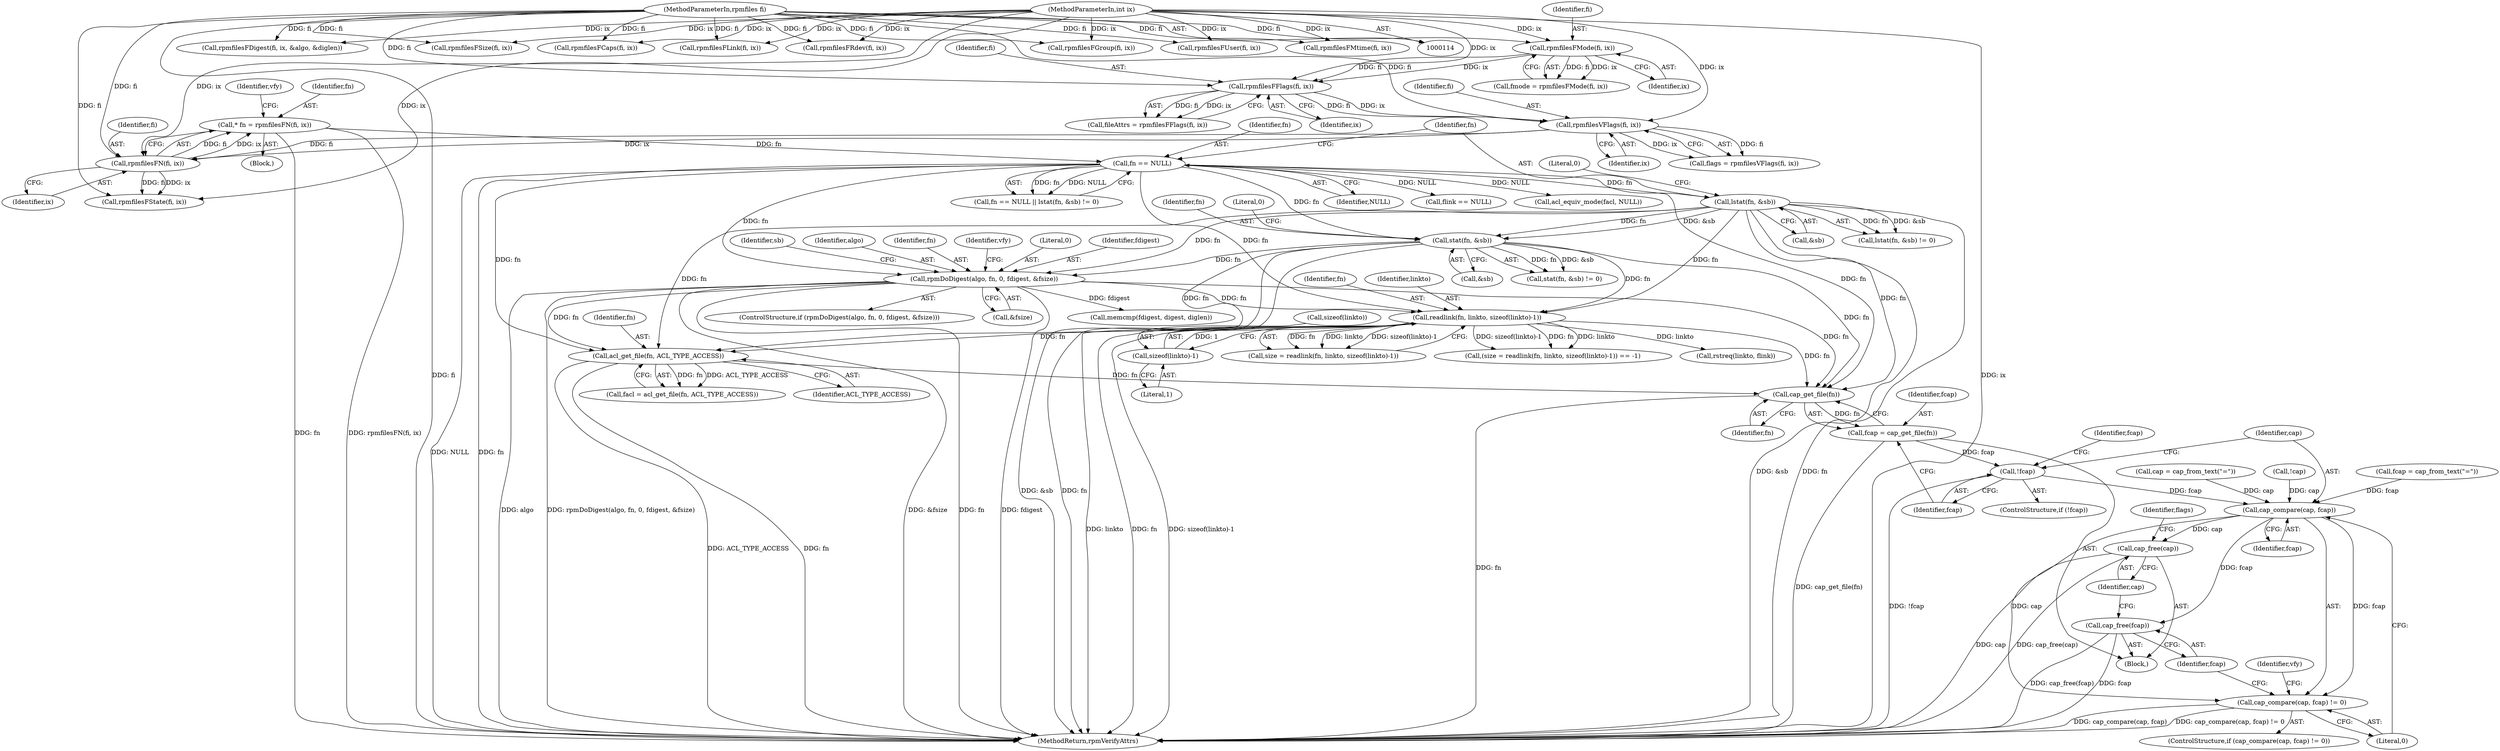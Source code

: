 digraph "0_rpm_c815822c8bdb138066ff58c624ae83e3a12ebfa9@pointer" {
"1000524" [label="(Call,cap_get_file(fn))"];
"1000332" [label="(Call,readlink(fn, linkto, sizeof(linkto)-1))"];
"1000285" [label="(Call,rpmDoDigest(algo, fn, 0, fdigest, &fsize))"];
"1000183" [label="(Call,lstat(fn, &sb))"];
"1000179" [label="(Call,fn == NULL)"];
"1000138" [label="(Call,* fn = rpmfilesFN(fi, ix))"];
"1000140" [label="(Call,rpmfilesFN(fi, ix))"];
"1000134" [label="(Call,rpmfilesVFlags(fi, ix))"];
"1000128" [label="(Call,rpmfilesFFlags(fi, ix))"];
"1000122" [label="(Call,rpmfilesFMode(fi, ix))"];
"1000115" [label="(MethodParameterIn,rpmfiles fi)"];
"1000116" [label="(MethodParameterIn,int ix)"];
"1000203" [label="(Call,stat(fn, &sb))"];
"1000335" [label="(Call,sizeof(linkto)-1)"];
"1000425" [label="(Call,acl_get_file(fn, ACL_TYPE_ACCESS))"];
"1000522" [label="(Call,fcap = cap_get_file(fn))"];
"1000527" [label="(Call,!fcap)"];
"1000536" [label="(Call,cap_compare(cap, fcap))"];
"1000535" [label="(Call,cap_compare(cap, fcap) != 0)"];
"1000543" [label="(Call,cap_free(fcap))"];
"1000545" [label="(Call,cap_free(cap))"];
"1000204" [label="(Identifier,fn)"];
"1000124" [label="(Identifier,ix)"];
"1000274" [label="(Call,rpmfilesFDigest(fi, ix, &algo, &diglen))"];
"1000523" [label="(Identifier,fcap)"];
"1000544" [label="(Identifier,fcap)"];
"1000134" [label="(Call,rpmfilesVFlags(fi, ix))"];
"1000118" [label="(Block,)"];
"1000706" [label="(MethodReturn,rpmVerifyAttrs)"];
"1000536" [label="(Call,cap_compare(cap, fcap))"];
"1000203" [label="(Call,stat(fn, &sb))"];
"1000335" [label="(Call,sizeof(linkto)-1)"];
"1000187" [label="(Literal,0)"];
"1000129" [label="(Identifier,fi)"];
"1000183" [label="(Call,lstat(fn, &sb))"];
"1000302" [label="(Identifier,sb)"];
"1000135" [label="(Identifier,fi)"];
"1000332" [label="(Call,readlink(fn, linkto, sizeof(linkto)-1))"];
"1000139" [label="(Identifier,fn)"];
"1000180" [label="(Identifier,fn)"];
"1000132" [label="(Call,flags = rpmfilesVFlags(fi, ix))"];
"1000426" [label="(Identifier,fn)"];
"1000179" [label="(Call,fn == NULL)"];
"1000181" [label="(Identifier,NULL)"];
"1000185" [label="(Call,&sb)"];
"1000423" [label="(Call,facl = acl_get_file(fn, ACL_TYPE_ACCESS))"];
"1000361" [label="(Call,flink == NULL)"];
"1000116" [label="(MethodParameterIn,int ix)"];
"1000330" [label="(Call,size = readlink(fn, linkto, sizeof(linkto)-1))"];
"1000526" [label="(ControlStructure,if (!fcap))"];
"1000336" [label="(Call,sizeof(linkto))"];
"1000541" [label="(Identifier,vfy)"];
"1000524" [label="(Call,cap_get_file(fn))"];
"1000329" [label="(Call,(size = readlink(fn, linkto, sizeof(linkto)-1)) == -1)"];
"1000123" [label="(Identifier,fi)"];
"1000286" [label="(Identifier,algo)"];
"1000115" [label="(MethodParameterIn,rpmfiles fi)"];
"1000381" [label="(Call,rpmfilesFSize(fi, ix))"];
"1000333" [label="(Identifier,fn)"];
"1000433" [label="(Call,acl_equiv_mode(facl, NULL))"];
"1000140" [label="(Call,rpmfilesFN(fi, ix))"];
"1000120" [label="(Call,fmode = rpmfilesFMode(fi, ix))"];
"1000537" [label="(Identifier,cap)"];
"1000505" [label="(Block,)"];
"1000138" [label="(Call,* fn = rpmfilesFN(fi, ix))"];
"1000550" [label="(Identifier,flags)"];
"1000306" [label="(Call,memcmp(fdigest, digest, diglen))"];
"1000284" [label="(ControlStructure,if (rpmDoDigest(algo, fn, 0, fdigest, &fsize)))"];
"1000530" [label="(Call,fcap = cap_from_text(\"=\"))"];
"1000287" [label="(Identifier,fn)"];
"1000511" [label="(Call,rpmfilesFCaps(fi, ix))"];
"1000543" [label="(Call,cap_free(fcap))"];
"1000334" [label="(Identifier,linkto)"];
"1000427" [label="(Identifier,ACL_TYPE_ACCESS)"];
"1000535" [label="(Call,cap_compare(cap, fcap) != 0)"];
"1000285" [label="(Call,rpmDoDigest(algo, fn, 0, fdigest, &fsize))"];
"1000141" [label="(Identifier,fi)"];
"1000184" [label="(Identifier,fn)"];
"1000525" [label="(Identifier,fn)"];
"1000534" [label="(ControlStructure,if (cap_compare(cap, fcap) != 0))"];
"1000142" [label="(Identifier,ix)"];
"1000531" [label="(Identifier,fcap)"];
"1000126" [label="(Call,fileAttrs = rpmfilesFFlags(fi, ix))"];
"1000146" [label="(Identifier,vfy)"];
"1000290" [label="(Call,&fsize)"];
"1000351" [label="(Call,rpmfilesFLink(fi, ix))"];
"1000546" [label="(Identifier,cap)"];
"1000490" [label="(Call,rpmfilesFRdev(fi, ix))"];
"1000522" [label="(Call,fcap = cap_get_file(fn))"];
"1000518" [label="(Call,cap = cap_from_text(\"=\"))"];
"1000149" [label="(Call,rpmfilesFState(fi, ix))"];
"1000538" [label="(Identifier,fcap)"];
"1000539" [label="(Literal,0)"];
"1000545" [label="(Call,cap_free(cap))"];
"1000365" [label="(Call,rstreq(linkto, flink))"];
"1000122" [label="(Call,rpmfilesFMode(fi, ix))"];
"1000207" [label="(Literal,0)"];
"1000294" [label="(Identifier,vfy)"];
"1000288" [label="(Literal,0)"];
"1000338" [label="(Literal,1)"];
"1000289" [label="(Identifier,fdigest)"];
"1000128" [label="(Call,rpmfilesFFlags(fi, ix))"];
"1000648" [label="(Call,rpmfilesFGroup(fi, ix))"];
"1000182" [label="(Call,lstat(fn, &sb) != 0)"];
"1000578" [label="(Call,rpmfilesFUser(fi, ix))"];
"1000178" [label="(Call,fn == NULL || lstat(fn, &sb) != 0)"];
"1000130" [label="(Identifier,ix)"];
"1000205" [label="(Call,&sb)"];
"1000515" [label="(Call,!cap)"];
"1000528" [label="(Identifier,fcap)"];
"1000425" [label="(Call,acl_get_file(fn, ACL_TYPE_ACCESS))"];
"1000556" [label="(Call,rpmfilesFMtime(fi, ix))"];
"1000202" [label="(Call,stat(fn, &sb) != 0)"];
"1000527" [label="(Call,!fcap)"];
"1000136" [label="(Identifier,ix)"];
"1000524" -> "1000522"  [label="AST: "];
"1000524" -> "1000525"  [label="CFG: "];
"1000525" -> "1000524"  [label="AST: "];
"1000522" -> "1000524"  [label="CFG: "];
"1000524" -> "1000706"  [label="DDG: fn"];
"1000524" -> "1000522"  [label="DDG: fn"];
"1000332" -> "1000524"  [label="DDG: fn"];
"1000285" -> "1000524"  [label="DDG: fn"];
"1000183" -> "1000524"  [label="DDG: fn"];
"1000425" -> "1000524"  [label="DDG: fn"];
"1000179" -> "1000524"  [label="DDG: fn"];
"1000203" -> "1000524"  [label="DDG: fn"];
"1000332" -> "1000330"  [label="AST: "];
"1000332" -> "1000335"  [label="CFG: "];
"1000333" -> "1000332"  [label="AST: "];
"1000334" -> "1000332"  [label="AST: "];
"1000335" -> "1000332"  [label="AST: "];
"1000330" -> "1000332"  [label="CFG: "];
"1000332" -> "1000706"  [label="DDG: linkto"];
"1000332" -> "1000706"  [label="DDG: fn"];
"1000332" -> "1000706"  [label="DDG: sizeof(linkto)-1"];
"1000332" -> "1000329"  [label="DDG: fn"];
"1000332" -> "1000329"  [label="DDG: linkto"];
"1000332" -> "1000329"  [label="DDG: sizeof(linkto)-1"];
"1000332" -> "1000330"  [label="DDG: fn"];
"1000332" -> "1000330"  [label="DDG: linkto"];
"1000332" -> "1000330"  [label="DDG: sizeof(linkto)-1"];
"1000285" -> "1000332"  [label="DDG: fn"];
"1000183" -> "1000332"  [label="DDG: fn"];
"1000179" -> "1000332"  [label="DDG: fn"];
"1000203" -> "1000332"  [label="DDG: fn"];
"1000335" -> "1000332"  [label="DDG: 1"];
"1000332" -> "1000365"  [label="DDG: linkto"];
"1000332" -> "1000425"  [label="DDG: fn"];
"1000285" -> "1000284"  [label="AST: "];
"1000285" -> "1000290"  [label="CFG: "];
"1000286" -> "1000285"  [label="AST: "];
"1000287" -> "1000285"  [label="AST: "];
"1000288" -> "1000285"  [label="AST: "];
"1000289" -> "1000285"  [label="AST: "];
"1000290" -> "1000285"  [label="AST: "];
"1000294" -> "1000285"  [label="CFG: "];
"1000302" -> "1000285"  [label="CFG: "];
"1000285" -> "1000706"  [label="DDG: algo"];
"1000285" -> "1000706"  [label="DDG: rpmDoDigest(algo, fn, 0, fdigest, &fsize)"];
"1000285" -> "1000706"  [label="DDG: &fsize"];
"1000285" -> "1000706"  [label="DDG: fn"];
"1000285" -> "1000706"  [label="DDG: fdigest"];
"1000183" -> "1000285"  [label="DDG: fn"];
"1000179" -> "1000285"  [label="DDG: fn"];
"1000203" -> "1000285"  [label="DDG: fn"];
"1000285" -> "1000306"  [label="DDG: fdigest"];
"1000285" -> "1000425"  [label="DDG: fn"];
"1000183" -> "1000182"  [label="AST: "];
"1000183" -> "1000185"  [label="CFG: "];
"1000184" -> "1000183"  [label="AST: "];
"1000185" -> "1000183"  [label="AST: "];
"1000187" -> "1000183"  [label="CFG: "];
"1000183" -> "1000706"  [label="DDG: &sb"];
"1000183" -> "1000706"  [label="DDG: fn"];
"1000183" -> "1000182"  [label="DDG: fn"];
"1000183" -> "1000182"  [label="DDG: &sb"];
"1000179" -> "1000183"  [label="DDG: fn"];
"1000183" -> "1000203"  [label="DDG: fn"];
"1000183" -> "1000203"  [label="DDG: &sb"];
"1000183" -> "1000425"  [label="DDG: fn"];
"1000179" -> "1000178"  [label="AST: "];
"1000179" -> "1000181"  [label="CFG: "];
"1000180" -> "1000179"  [label="AST: "];
"1000181" -> "1000179"  [label="AST: "];
"1000184" -> "1000179"  [label="CFG: "];
"1000178" -> "1000179"  [label="CFG: "];
"1000179" -> "1000706"  [label="DDG: NULL"];
"1000179" -> "1000706"  [label="DDG: fn"];
"1000179" -> "1000178"  [label="DDG: fn"];
"1000179" -> "1000178"  [label="DDG: NULL"];
"1000138" -> "1000179"  [label="DDG: fn"];
"1000179" -> "1000203"  [label="DDG: fn"];
"1000179" -> "1000361"  [label="DDG: NULL"];
"1000179" -> "1000425"  [label="DDG: fn"];
"1000179" -> "1000433"  [label="DDG: NULL"];
"1000138" -> "1000118"  [label="AST: "];
"1000138" -> "1000140"  [label="CFG: "];
"1000139" -> "1000138"  [label="AST: "];
"1000140" -> "1000138"  [label="AST: "];
"1000146" -> "1000138"  [label="CFG: "];
"1000138" -> "1000706"  [label="DDG: fn"];
"1000138" -> "1000706"  [label="DDG: rpmfilesFN(fi, ix)"];
"1000140" -> "1000138"  [label="DDG: fi"];
"1000140" -> "1000138"  [label="DDG: ix"];
"1000140" -> "1000142"  [label="CFG: "];
"1000141" -> "1000140"  [label="AST: "];
"1000142" -> "1000140"  [label="AST: "];
"1000134" -> "1000140"  [label="DDG: fi"];
"1000134" -> "1000140"  [label="DDG: ix"];
"1000115" -> "1000140"  [label="DDG: fi"];
"1000116" -> "1000140"  [label="DDG: ix"];
"1000140" -> "1000149"  [label="DDG: fi"];
"1000140" -> "1000149"  [label="DDG: ix"];
"1000134" -> "1000132"  [label="AST: "];
"1000134" -> "1000136"  [label="CFG: "];
"1000135" -> "1000134"  [label="AST: "];
"1000136" -> "1000134"  [label="AST: "];
"1000132" -> "1000134"  [label="CFG: "];
"1000134" -> "1000132"  [label="DDG: fi"];
"1000134" -> "1000132"  [label="DDG: ix"];
"1000128" -> "1000134"  [label="DDG: fi"];
"1000128" -> "1000134"  [label="DDG: ix"];
"1000115" -> "1000134"  [label="DDG: fi"];
"1000116" -> "1000134"  [label="DDG: ix"];
"1000128" -> "1000126"  [label="AST: "];
"1000128" -> "1000130"  [label="CFG: "];
"1000129" -> "1000128"  [label="AST: "];
"1000130" -> "1000128"  [label="AST: "];
"1000126" -> "1000128"  [label="CFG: "];
"1000128" -> "1000126"  [label="DDG: fi"];
"1000128" -> "1000126"  [label="DDG: ix"];
"1000122" -> "1000128"  [label="DDG: fi"];
"1000122" -> "1000128"  [label="DDG: ix"];
"1000115" -> "1000128"  [label="DDG: fi"];
"1000116" -> "1000128"  [label="DDG: ix"];
"1000122" -> "1000120"  [label="AST: "];
"1000122" -> "1000124"  [label="CFG: "];
"1000123" -> "1000122"  [label="AST: "];
"1000124" -> "1000122"  [label="AST: "];
"1000120" -> "1000122"  [label="CFG: "];
"1000122" -> "1000120"  [label="DDG: fi"];
"1000122" -> "1000120"  [label="DDG: ix"];
"1000115" -> "1000122"  [label="DDG: fi"];
"1000116" -> "1000122"  [label="DDG: ix"];
"1000115" -> "1000114"  [label="AST: "];
"1000115" -> "1000706"  [label="DDG: fi"];
"1000115" -> "1000149"  [label="DDG: fi"];
"1000115" -> "1000274"  [label="DDG: fi"];
"1000115" -> "1000351"  [label="DDG: fi"];
"1000115" -> "1000381"  [label="DDG: fi"];
"1000115" -> "1000490"  [label="DDG: fi"];
"1000115" -> "1000511"  [label="DDG: fi"];
"1000115" -> "1000556"  [label="DDG: fi"];
"1000115" -> "1000578"  [label="DDG: fi"];
"1000115" -> "1000648"  [label="DDG: fi"];
"1000116" -> "1000114"  [label="AST: "];
"1000116" -> "1000706"  [label="DDG: ix"];
"1000116" -> "1000149"  [label="DDG: ix"];
"1000116" -> "1000274"  [label="DDG: ix"];
"1000116" -> "1000351"  [label="DDG: ix"];
"1000116" -> "1000381"  [label="DDG: ix"];
"1000116" -> "1000490"  [label="DDG: ix"];
"1000116" -> "1000511"  [label="DDG: ix"];
"1000116" -> "1000556"  [label="DDG: ix"];
"1000116" -> "1000578"  [label="DDG: ix"];
"1000116" -> "1000648"  [label="DDG: ix"];
"1000203" -> "1000202"  [label="AST: "];
"1000203" -> "1000205"  [label="CFG: "];
"1000204" -> "1000203"  [label="AST: "];
"1000205" -> "1000203"  [label="AST: "];
"1000207" -> "1000203"  [label="CFG: "];
"1000203" -> "1000706"  [label="DDG: &sb"];
"1000203" -> "1000706"  [label="DDG: fn"];
"1000203" -> "1000202"  [label="DDG: fn"];
"1000203" -> "1000202"  [label="DDG: &sb"];
"1000203" -> "1000425"  [label="DDG: fn"];
"1000335" -> "1000338"  [label="CFG: "];
"1000336" -> "1000335"  [label="AST: "];
"1000338" -> "1000335"  [label="AST: "];
"1000425" -> "1000423"  [label="AST: "];
"1000425" -> "1000427"  [label="CFG: "];
"1000426" -> "1000425"  [label="AST: "];
"1000427" -> "1000425"  [label="AST: "];
"1000423" -> "1000425"  [label="CFG: "];
"1000425" -> "1000706"  [label="DDG: ACL_TYPE_ACCESS"];
"1000425" -> "1000706"  [label="DDG: fn"];
"1000425" -> "1000423"  [label="DDG: fn"];
"1000425" -> "1000423"  [label="DDG: ACL_TYPE_ACCESS"];
"1000522" -> "1000505"  [label="AST: "];
"1000523" -> "1000522"  [label="AST: "];
"1000528" -> "1000522"  [label="CFG: "];
"1000522" -> "1000706"  [label="DDG: cap_get_file(fn)"];
"1000522" -> "1000527"  [label="DDG: fcap"];
"1000527" -> "1000526"  [label="AST: "];
"1000527" -> "1000528"  [label="CFG: "];
"1000528" -> "1000527"  [label="AST: "];
"1000531" -> "1000527"  [label="CFG: "];
"1000537" -> "1000527"  [label="CFG: "];
"1000527" -> "1000706"  [label="DDG: !fcap"];
"1000527" -> "1000536"  [label="DDG: fcap"];
"1000536" -> "1000535"  [label="AST: "];
"1000536" -> "1000538"  [label="CFG: "];
"1000537" -> "1000536"  [label="AST: "];
"1000538" -> "1000536"  [label="AST: "];
"1000539" -> "1000536"  [label="CFG: "];
"1000536" -> "1000535"  [label="DDG: cap"];
"1000536" -> "1000535"  [label="DDG: fcap"];
"1000518" -> "1000536"  [label="DDG: cap"];
"1000515" -> "1000536"  [label="DDG: cap"];
"1000530" -> "1000536"  [label="DDG: fcap"];
"1000536" -> "1000543"  [label="DDG: fcap"];
"1000536" -> "1000545"  [label="DDG: cap"];
"1000535" -> "1000534"  [label="AST: "];
"1000535" -> "1000539"  [label="CFG: "];
"1000539" -> "1000535"  [label="AST: "];
"1000541" -> "1000535"  [label="CFG: "];
"1000544" -> "1000535"  [label="CFG: "];
"1000535" -> "1000706"  [label="DDG: cap_compare(cap, fcap)"];
"1000535" -> "1000706"  [label="DDG: cap_compare(cap, fcap) != 0"];
"1000543" -> "1000505"  [label="AST: "];
"1000543" -> "1000544"  [label="CFG: "];
"1000544" -> "1000543"  [label="AST: "];
"1000546" -> "1000543"  [label="CFG: "];
"1000543" -> "1000706"  [label="DDG: cap_free(fcap)"];
"1000543" -> "1000706"  [label="DDG: fcap"];
"1000545" -> "1000505"  [label="AST: "];
"1000545" -> "1000546"  [label="CFG: "];
"1000546" -> "1000545"  [label="AST: "];
"1000550" -> "1000545"  [label="CFG: "];
"1000545" -> "1000706"  [label="DDG: cap"];
"1000545" -> "1000706"  [label="DDG: cap_free(cap)"];
}
